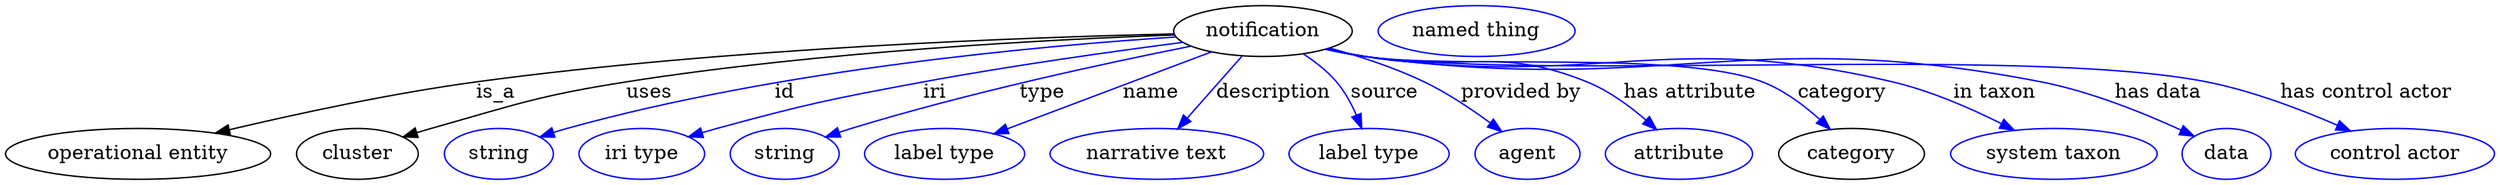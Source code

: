 digraph {
	graph [bb="0,0,1754.8,123"];
	node [label="\N"];
	notification	[height=0.5,
		label=notification,
		pos="886.59,105",
		width=1.7512];
	"operational entity"	[height=0.5,
		pos="93.592,18",
		width=2.5998];
	notification -> "operational entity"	[label=is_a,
		lp="345.59,61.5",
		pos="e,148.03,32.774 823.88,102.98 720.74,100.66 509.05,93.109 331.59,69 272.22,60.934 205.54,46.447 157.9,35.136"];
	cluster	[height=0.5,
		pos="247.59,18",
		width=1.1916];
	notification -> cluster	[label=uses,
		lp="453.09,61.5",
		pos="e,279.92,30.011 823.99,102.27 736.72,99.14 573.78,90.717 436.59,69 374.73,59.208 359.85,53.078 299.59,36 296.29,35.065 292.89,34.056 \
289.48,33.012"];
	id	[color=blue,
		height=0.5,
		label=string,
		pos="346.59,18",
		width=1.0652];
	notification -> id	[color=blue,
		label=id,
		lp="548.59,61.5",
		pos="e,375.58,29.996 824.94,100.76 730.69,94.628 545.81,77.961 394.59,36 391.48,35.137 388.28,34.175 385.08,33.159",
		style=solid];
	iri	[color=blue,
		height=0.5,
		label="iri type",
		pos="447.59,18",
		width=1.2277];
	notification -> iri	[color=blue,
		label=iri,
		lp="654.59,61.5",
		pos="e,480.88,29.946 829.65,96.984 780.89,90.668 708.89,80.613 646.59,69 581.62,56.888 565.39,53.271 501.59,36 498.01,35.031 494.32,33.979 \
490.62,32.889",
		style=solid];
	type	[color=blue,
		height=0.5,
		label=string,
		pos="548.59,18",
		width=1.0652];
	notification -> type	[color=blue,
		label=type,
		lp="730.59,61.5",
		pos="e,577.52,29.97 835.57,94.277 777.02,82.616 678.42,61.425 595.59,36 592.83,35.153 589.99,34.238 587.15,33.289",
		style=solid];
	name	[color=blue,
		height=0.5,
		label="label type",
		pos="661.59,18",
		width=1.5707];
	notification -> name	[color=blue,
		label=name,
		lp="807.59,61.5",
		pos="e,696.46,32.172 850.19,90.249 810.84,75.384 748.12,51.687 705.92,35.748",
		style=solid];
	description	[color=blue,
		height=0.5,
		label="narrative text",
		pos="811.59,18",
		width=2.0943];
	notification -> description	[color=blue,
		label=description,
		lp="894.09,61.5",
		pos="e,826.38,35.758 871.77,87.207 860.78,74.75 845.63,57.573 833.27,43.574",
		style=solid];
	source	[color=blue,
		height=0.5,
		label="label type",
		pos="961.59,18",
		width=1.5707];
	notification -> source	[color=blue,
		label=source,
		lp="972.59,61.5",
		pos="e,956.38,36.066 915.02,88.878 923.38,83.437 932.04,76.709 938.59,69 944.4,62.169 949.04,53.628 952.59,45.547",
		style=solid];
	"provided by"	[color=blue,
		height=0.5,
		label=agent,
		pos="1073.6,18",
		width=1.0291];
	notification -> "provided by"	[color=blue,
		label="provided by",
		lp="1069.1,61.5",
		pos="e,1055.3,33.821 933.84,92.948 954.84,87.169 979.52,79.159 1000.6,69 1016.9,61.12 1033.7,49.867 1047.1,40.03",
		style=solid];
	"has attribute"	[color=blue,
		height=0.5,
		label=attribute,
		pos="1180.6,18",
		width=1.4443];
	notification -> "has attribute"	[color=blue,
		label="has attribute",
		lp="1188.6,61.5",
		pos="e,1164.8,35.157 932.13,92.394 940.88,90.408 949.99,88.503 958.59,87 1027.8,74.909 1050.5,95.372 1115.6,69 1130.9,62.789 1145.7,51.916 \
1157.3,41.893",
		style=solid];
	category	[height=0.5,
		pos="1301.6,18",
		width=1.4263];
	notification -> category	[color=blue,
		label=category,
		lp="1296.1,61.5",
		pos="e,1286.5,35.676 931.3,92.216 940.29,90.196 949.7,88.325 958.59,87 1020.5,77.778 1181.3,91.704 1239.6,69 1254.3,63.267 1268.2,52.69 \
1279.2,42.736",
		style=solid];
	"in taxon"	[color=blue,
		height=0.5,
		label="system taxon",
		pos="1443.6,18",
		width=2.022];
	notification -> "in taxon"	[color=blue,
		label="in taxon",
		lp="1402.6,61.5",
		pos="e,1416.1,34.768 930.9,92.192 940,90.147 949.56,88.273 958.59,87 1122.9,63.833 1170.1,107.49 1331.6,69 1357.9,62.719 1385.7,50.339 \
1407.1,39.469",
		style=solid];
	"has data"	[color=blue,
		height=0.5,
		label=data,
		pos="1565.6,18",
		width=0.86659];
	notification -> "has data"	[color=blue,
		label="has data",
		lp="1518.1,61.5",
		pos="e,1542.8,30.538 930.89,92.117 939.99,90.079 949.56,88.225 958.59,87 1168.8,58.49 1227.4,110.02 1435.6,69 1470.3,62.159 1507.8,46.806 \
1533.6,34.905",
		style=solid];
	"has control actor"	[color=blue,
		height=0.5,
		label="control actor",
		pos="1684.6,18",
		width=1.9498];
	notification -> "has control actor"	[color=blue,
		label="has control actor",
		lp="1665.1,61.5",
		pos="e,1653.5,34.173 930.88,92.065 939.99,90.03 949.55,88.192 958.59,87 1089.5,69.739 1423.1,94.743 1552.6,69 1584.3,62.689 1618.5,49.574 \
1644.1,38.359",
		style=solid];
	"named thing_category"	[color=blue,
		height=0.5,
		label="named thing",
		pos="1037.6,105",
		width=1.9318];
}
